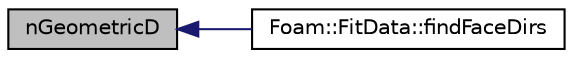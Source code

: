 digraph "nGeometricD"
{
  bgcolor="transparent";
  edge [fontname="Helvetica",fontsize="10",labelfontname="Helvetica",labelfontsize="10"];
  node [fontname="Helvetica",fontsize="10",shape=record];
  rankdir="LR";
  Node1 [label="nGeometricD",height=0.2,width=0.4,color="black", fillcolor="grey75", style="filled", fontcolor="black"];
  Node1 -> Node2 [dir="back",color="midnightblue",fontsize="10",style="solid",fontname="Helvetica"];
  Node2 [label="Foam::FitData::findFaceDirs",height=0.2,width=0.4,color="black",URL="$a00807.html#afea6c3ae5bba0eddf3f321b3c56ecfba",tooltip="Find the normal direction (i) and j and k directions for face faci. "];
}
